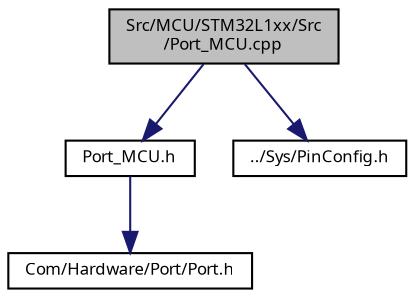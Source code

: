 digraph "Src/MCU/STM32L1xx/Src/Port_MCU.cpp"
{
  edge [fontname="Sans",fontsize="8",labelfontname="Sans",labelfontsize="8"];
  node [fontname="Sans",fontsize="8",shape=record];
  Node1 [label="Src/MCU/STM32L1xx/Src\l/Port_MCU.cpp",height=0.2,width=0.4,color="black", fillcolor="grey75", style="filled", fontcolor="black"];
  Node1 -> Node2 [color="midnightblue",fontsize="8",style="solid",fontname="Sans"];
  Node2 [label="Port_MCU.h",height=0.2,width=0.4,color="black", fillcolor="white", style="filled",URL="$_port___m_c_u_8h.html"];
  Node2 -> Node3 [color="midnightblue",fontsize="8",style="solid",fontname="Sans"];
  Node3 [label="Com/Hardware/Port/Port.h",height=0.2,width=0.4,color="black", fillcolor="white", style="filled",URL="$_port_8h.html"];
  Node1 -> Node4 [color="midnightblue",fontsize="8",style="solid",fontname="Sans"];
  Node4 [label="../Sys/PinConfig.h",height=0.2,width=0.4,color="black", fillcolor="white", style="filled",URL="$_pin_config_8h.html"];
}
